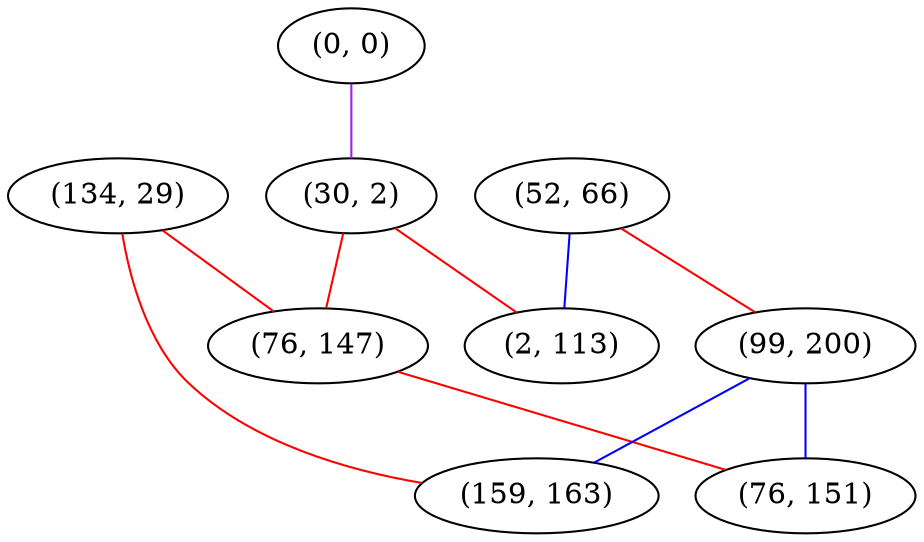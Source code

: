 graph "" {
"(0, 0)";
"(134, 29)";
"(52, 66)";
"(30, 2)";
"(76, 147)";
"(99, 200)";
"(159, 163)";
"(76, 151)";
"(2, 113)";
"(0, 0)" -- "(30, 2)"  [color=purple, key=0, weight=4];
"(134, 29)" -- "(159, 163)"  [color=red, key=0, weight=1];
"(134, 29)" -- "(76, 147)"  [color=red, key=0, weight=1];
"(52, 66)" -- "(99, 200)"  [color=red, key=0, weight=1];
"(52, 66)" -- "(2, 113)"  [color=blue, key=0, weight=3];
"(30, 2)" -- "(76, 147)"  [color=red, key=0, weight=1];
"(30, 2)" -- "(2, 113)"  [color=red, key=0, weight=1];
"(76, 147)" -- "(76, 151)"  [color=red, key=0, weight=1];
"(99, 200)" -- "(76, 151)"  [color=blue, key=0, weight=3];
"(99, 200)" -- "(159, 163)"  [color=blue, key=0, weight=3];
}
